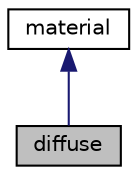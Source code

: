 digraph "diffuse"
{
  edge [fontname="Helvetica",fontsize="10",labelfontname="Helvetica",labelfontsize="10"];
  node [fontname="Helvetica",fontsize="10",shape=record];
  Node0 [label="diffuse",height=0.2,width=0.4,color="black", fillcolor="grey75", style="filled", fontcolor="black"];
  Node1 -> Node0 [dir="back",color="midnightblue",fontsize="10",style="solid"];
  Node1 [label="material",height=0.2,width=0.4,color="black", fillcolor="white", style="filled",URL="$classmaterial.html",tooltip="ABSTRACT – all materials will scatter() light in different ways. "];
}
